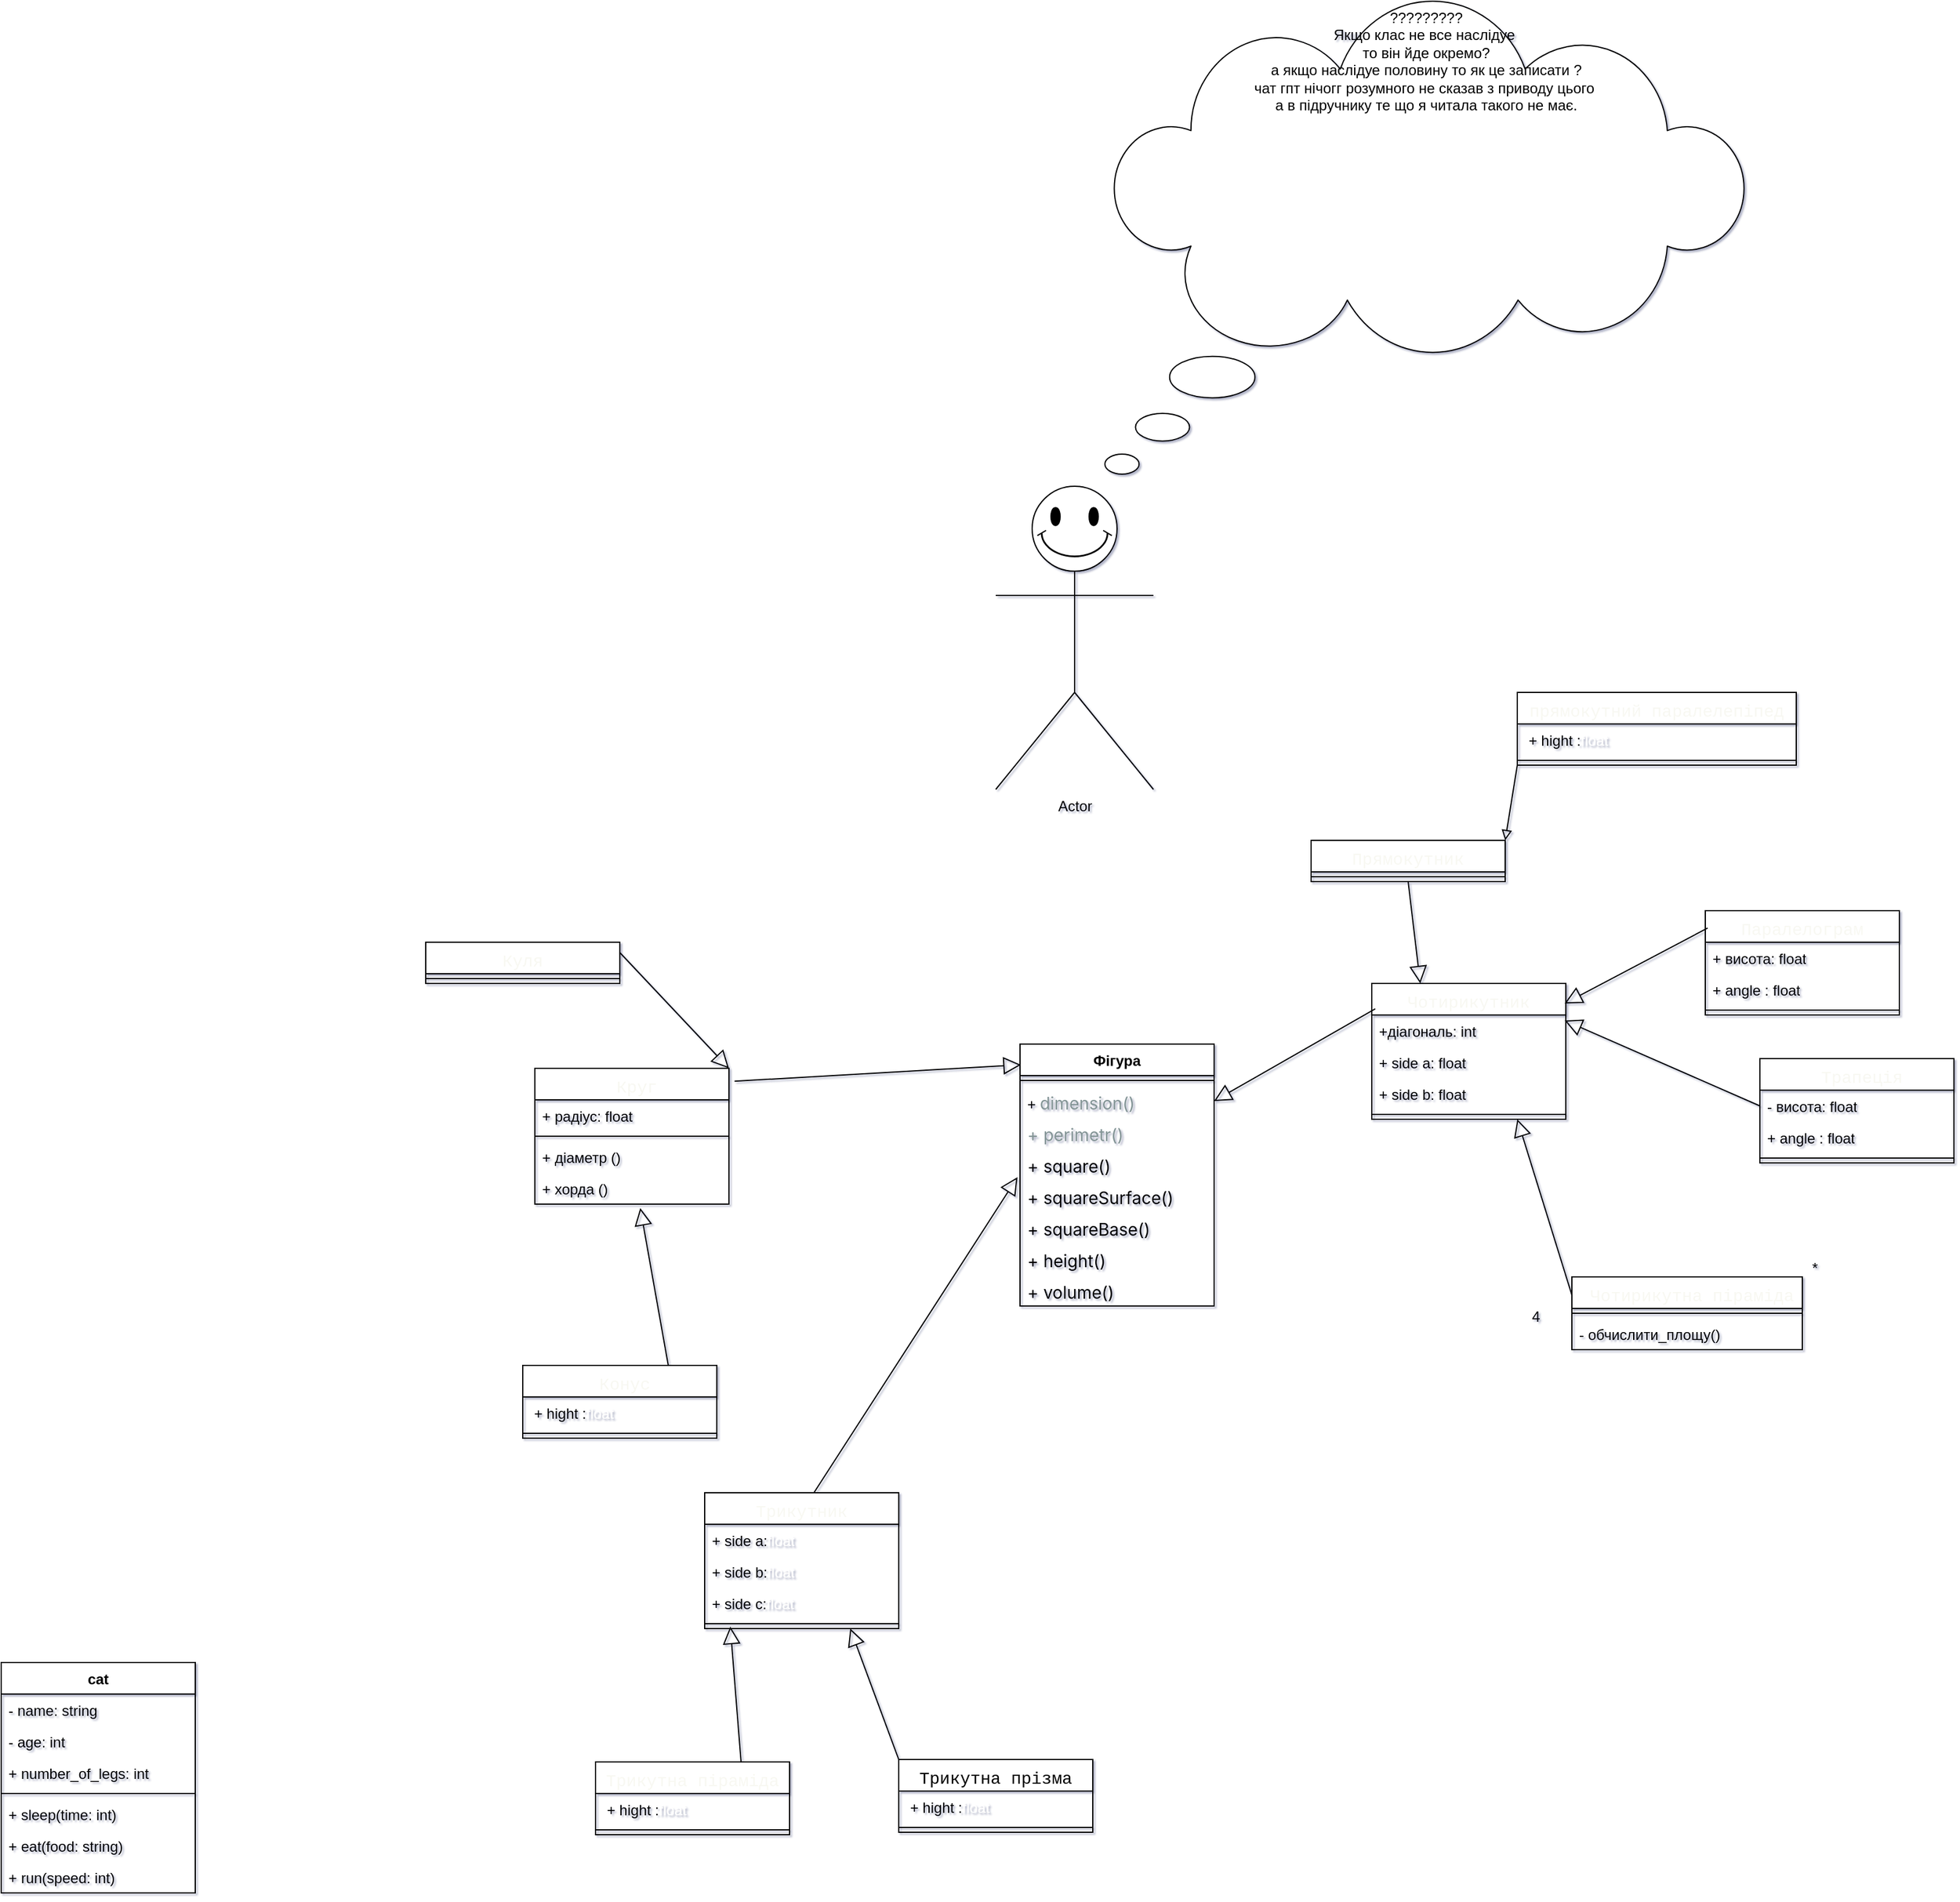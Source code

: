 <mxfile>
    <diagram id="_Sg7yad2vLofUPAoTkK8" name="Сторінка-1">
        <mxGraphModel dx="1008" dy="5432" grid="1" gridSize="10" guides="1" tooltips="1" connect="1" arrows="1" fold="1" page="1" pageScale="1" pageWidth="3300" pageHeight="4681" background="none" math="0" shadow="1">
            <root>
                <mxCell id="0"/>
                <mxCell id="1" parent="0"/>
                <mxCell id="X3dCt1bAQPcfjzqISJFX-5" value="cat" style="swimlane;fontStyle=1;align=center;verticalAlign=top;childLayout=stackLayout;horizontal=1;startSize=26;horizontalStack=0;resizeParent=1;resizeParentMax=0;resizeLast=0;collapsible=1;marginBottom=0;whiteSpace=wrap;html=1;" parent="1" vertex="1">
                    <mxGeometry x="80" y="110" width="160" height="190" as="geometry"/>
                </mxCell>
                <mxCell id="X3dCt1bAQPcfjzqISJFX-10" value="- name: string" style="text;strokeColor=none;fillColor=none;align=left;verticalAlign=top;spacingLeft=4;spacingRight=4;overflow=hidden;rotatable=0;points=[[0,0.5],[1,0.5]];portConstraint=eastwest;whiteSpace=wrap;html=1;" parent="X3dCt1bAQPcfjzqISJFX-5" vertex="1">
                    <mxGeometry y="26" width="160" height="26" as="geometry"/>
                </mxCell>
                <mxCell id="X3dCt1bAQPcfjzqISJFX-11" value="- age: int" style="text;strokeColor=none;fillColor=none;align=left;verticalAlign=top;spacingLeft=4;spacingRight=4;overflow=hidden;rotatable=0;points=[[0,0.5],[1,0.5]];portConstraint=eastwest;whiteSpace=wrap;html=1;" parent="X3dCt1bAQPcfjzqISJFX-5" vertex="1">
                    <mxGeometry y="52" width="160" height="26" as="geometry"/>
                </mxCell>
                <mxCell id="X3dCt1bAQPcfjzqISJFX-6" value="+ number_of_legs: int" style="text;strokeColor=none;fillColor=none;align=left;verticalAlign=top;spacingLeft=4;spacingRight=4;overflow=hidden;rotatable=0;points=[[0,0.5],[1,0.5]];portConstraint=eastwest;whiteSpace=wrap;html=1;" parent="X3dCt1bAQPcfjzqISJFX-5" vertex="1">
                    <mxGeometry y="78" width="160" height="26" as="geometry"/>
                </mxCell>
                <mxCell id="X3dCt1bAQPcfjzqISJFX-7" value="" style="line;strokeWidth=1;fillColor=none;align=left;verticalAlign=middle;spacingTop=-1;spacingLeft=3;spacingRight=3;rotatable=0;labelPosition=right;points=[];portConstraint=eastwest;strokeColor=inherit;" parent="X3dCt1bAQPcfjzqISJFX-5" vertex="1">
                    <mxGeometry y="104" width="160" height="8" as="geometry"/>
                </mxCell>
                <mxCell id="X3dCt1bAQPcfjzqISJFX-8" value="+ sleep(time: int)" style="text;strokeColor=none;fillColor=none;align=left;verticalAlign=top;spacingLeft=4;spacingRight=4;overflow=hidden;rotatable=0;points=[[0,0.5],[1,0.5]];portConstraint=eastwest;whiteSpace=wrap;html=1;" parent="X3dCt1bAQPcfjzqISJFX-5" vertex="1">
                    <mxGeometry y="112" width="160" height="26" as="geometry"/>
                </mxCell>
                <mxCell id="X3dCt1bAQPcfjzqISJFX-13" value="+ eat(food: string)" style="text;strokeColor=none;fillColor=none;align=left;verticalAlign=top;spacingLeft=4;spacingRight=4;overflow=hidden;rotatable=0;points=[[0,0.5],[1,0.5]];portConstraint=eastwest;whiteSpace=wrap;html=1;" parent="X3dCt1bAQPcfjzqISJFX-5" vertex="1">
                    <mxGeometry y="138" width="160" height="26" as="geometry"/>
                </mxCell>
                <mxCell id="X3dCt1bAQPcfjzqISJFX-14" value="+ run(speed: int)" style="text;strokeColor=none;fillColor=none;align=left;verticalAlign=top;spacingLeft=4;spacingRight=4;overflow=hidden;rotatable=0;points=[[0,0.5],[1,0.5]];portConstraint=eastwest;whiteSpace=wrap;html=1;" parent="X3dCt1bAQPcfjzqISJFX-5" vertex="1">
                    <mxGeometry y="164" width="160" height="26" as="geometry"/>
                </mxCell>
                <mxCell id="2Q48StHydP4_Kzu1SWOW-1" value="&lt;div style=&quot;color: rgb(248, 248, 242); font-family: Consolas, &amp;quot;Courier New&amp;quot;, monospace; font-weight: normal; font-size: 14px; line-height: 19px; white-space: pre;&quot;&gt;&lt;span&gt;Трикутник&lt;/span&gt;&lt;/div&gt;" style="swimlane;fontStyle=1;align=center;verticalAlign=top;childLayout=stackLayout;horizontal=1;startSize=26;horizontalStack=0;resizeParent=1;resizeParentMax=0;resizeLast=0;collapsible=1;marginBottom=0;whiteSpace=wrap;html=1;" parent="1" vertex="1">
                    <mxGeometry x="660" y="-30" width="160" height="112" as="geometry"/>
                </mxCell>
                <mxCell id="12" value="+ side a:&lt;span&gt;&lt;font style=&quot;color: light-dark(rgb(255, 255, 255), rgb(255, 255, 255));&quot;&gt;float&lt;/font&gt;&lt;/span&gt;" style="text;strokeColor=none;fillColor=none;align=left;verticalAlign=top;spacingLeft=4;spacingRight=4;overflow=hidden;rotatable=0;points=[[0,0.5],[1,0.5]];portConstraint=eastwest;whiteSpace=wrap;html=1;" vertex="1" parent="2Q48StHydP4_Kzu1SWOW-1">
                    <mxGeometry y="26" width="160" height="26" as="geometry"/>
                </mxCell>
                <mxCell id="14" value="+ side b:&lt;span&gt;&lt;font style=&quot;color: light-dark(rgb(255, 255, 255), rgb(255, 255, 255));&quot;&gt;float&lt;/font&gt;&lt;/span&gt;" style="text;strokeColor=none;fillColor=none;align=left;verticalAlign=top;spacingLeft=4;spacingRight=4;overflow=hidden;rotatable=0;points=[[0,0.5],[1,0.5]];portConstraint=eastwest;whiteSpace=wrap;html=1;" vertex="1" parent="2Q48StHydP4_Kzu1SWOW-1">
                    <mxGeometry y="52" width="160" height="26" as="geometry"/>
                </mxCell>
                <mxCell id="13" value="+ side c:&lt;span&gt;&lt;font style=&quot;color: light-dark(rgb(255, 255, 255), rgb(255, 255, 255));&quot;&gt;float&lt;/font&gt;&lt;/span&gt;" style="text;strokeColor=none;fillColor=none;align=left;verticalAlign=top;spacingLeft=4;spacingRight=4;overflow=hidden;rotatable=0;points=[[0,0.5],[1,0.5]];portConstraint=eastwest;whiteSpace=wrap;html=1;" vertex="1" parent="2Q48StHydP4_Kzu1SWOW-1">
                    <mxGeometry y="78" width="160" height="26" as="geometry"/>
                </mxCell>
                <mxCell id="2Q48StHydP4_Kzu1SWOW-5" value="" style="line;strokeWidth=1;fillColor=none;align=left;verticalAlign=middle;spacingTop=-1;spacingLeft=3;spacingRight=3;rotatable=0;labelPosition=right;points=[];portConstraint=eastwest;strokeColor=inherit;" parent="2Q48StHydP4_Kzu1SWOW-1" vertex="1">
                    <mxGeometry y="104" width="160" height="8" as="geometry"/>
                </mxCell>
                <mxCell id="2Q48StHydP4_Kzu1SWOW-9" value="&lt;div style=&quot;color: rgb(248, 248, 242); font-family: Consolas, &amp;quot;Courier New&amp;quot;, monospace; font-weight: normal; font-size: 14px; line-height: 19px; white-space: pre;&quot;&gt;&lt;span&gt;Трикутна піраміда&lt;/span&gt;&lt;/div&gt;" style="swimlane;fontStyle=1;align=center;verticalAlign=top;childLayout=stackLayout;horizontal=1;startSize=26;horizontalStack=0;resizeParent=1;resizeParentMax=0;resizeLast=0;collapsible=1;marginBottom=0;whiteSpace=wrap;html=1;" parent="1" vertex="1">
                    <mxGeometry x="570" y="192" width="160" height="60" as="geometry"/>
                </mxCell>
                <mxCell id="17" value="&amp;nbsp;+ hight :&lt;span&gt;&lt;font style=&quot;color: light-dark(rgb(255, 255, 255), rgb(255, 255, 255));&quot;&gt;float&lt;/font&gt;&lt;/span&gt;" style="text;strokeColor=none;fillColor=none;align=left;verticalAlign=top;spacingLeft=4;spacingRight=4;overflow=hidden;rotatable=0;points=[[0,0.5],[1,0.5]];portConstraint=eastwest;whiteSpace=wrap;html=1;" vertex="1" parent="2Q48StHydP4_Kzu1SWOW-9">
                    <mxGeometry y="26" width="160" height="26" as="geometry"/>
                </mxCell>
                <mxCell id="2Q48StHydP4_Kzu1SWOW-13" value="" style="line;strokeWidth=1;fillColor=none;align=left;verticalAlign=middle;spacingTop=-1;spacingLeft=3;spacingRight=3;rotatable=0;labelPosition=right;points=[];portConstraint=eastwest;strokeColor=inherit;" parent="2Q48StHydP4_Kzu1SWOW-9" vertex="1">
                    <mxGeometry y="52" width="160" height="8" as="geometry"/>
                </mxCell>
                <mxCell id="2Q48StHydP4_Kzu1SWOW-25" value="&lt;div style=&quot;color: rgb(248, 248, 242); font-family: Consolas, &amp;quot;Courier New&amp;quot;, monospace; font-weight: normal; font-size: 14px; line-height: 19px; white-space: pre;&quot;&gt;&lt;span&gt;Чотирикутник&lt;/span&gt;&lt;/div&gt;" style="swimlane;fontStyle=1;align=center;verticalAlign=top;childLayout=stackLayout;horizontal=1;startSize=26;horizontalStack=0;resizeParent=1;resizeParentMax=0;resizeLast=0;collapsible=1;marginBottom=0;whiteSpace=wrap;html=1;" parent="1" vertex="1">
                    <mxGeometry x="1210" y="-450" width="160" height="112" as="geometry"/>
                </mxCell>
                <mxCell id="Uq8sl64rgmxG7YQOc11U-35" value="+діагональ: int" style="text;strokeColor=none;fillColor=none;align=left;verticalAlign=top;spacingLeft=4;spacingRight=4;overflow=hidden;rotatable=0;points=[[0,0.5],[1,0.5]];portConstraint=eastwest;whiteSpace=wrap;html=1;" parent="2Q48StHydP4_Kzu1SWOW-25" vertex="1">
                    <mxGeometry y="26" width="160" height="26" as="geometry"/>
                </mxCell>
                <mxCell id="18" value="+ side a: float" style="text;strokeColor=none;fillColor=none;align=left;verticalAlign=top;spacingLeft=4;spacingRight=4;overflow=hidden;rotatable=0;points=[[0,0.5],[1,0.5]];portConstraint=eastwest;whiteSpace=wrap;html=1;" vertex="1" parent="2Q48StHydP4_Kzu1SWOW-25">
                    <mxGeometry y="52" width="160" height="26" as="geometry"/>
                </mxCell>
                <mxCell id="19" value="+ side b: float" style="text;strokeColor=none;fillColor=none;align=left;verticalAlign=top;spacingLeft=4;spacingRight=4;overflow=hidden;rotatable=0;points=[[0,0.5],[1,0.5]];portConstraint=eastwest;whiteSpace=wrap;html=1;" vertex="1" parent="2Q48StHydP4_Kzu1SWOW-25">
                    <mxGeometry y="78" width="160" height="26" as="geometry"/>
                </mxCell>
                <mxCell id="2Q48StHydP4_Kzu1SWOW-29" value="" style="line;strokeWidth=1;fillColor=none;align=left;verticalAlign=middle;spacingTop=-1;spacingLeft=3;spacingRight=3;rotatable=0;labelPosition=right;points=[];portConstraint=eastwest;strokeColor=inherit;" parent="2Q48StHydP4_Kzu1SWOW-25" vertex="1">
                    <mxGeometry y="104" width="160" height="8" as="geometry"/>
                </mxCell>
                <mxCell id="2Q48StHydP4_Kzu1SWOW-33" value="&lt;div style=&quot;color: rgb(248, 248, 242); font-family: Consolas, &amp;quot;Courier New&amp;quot;, monospace; font-weight: normal; font-size: 14px; line-height: 19px; white-space: pre;&quot;&gt;&lt;div style=&quot;line-height: 19px;&quot;&gt;&lt;span&gt;&amp;nbsp;Чотирикутна піраміда&lt;/span&gt;&lt;/div&gt;&lt;/div&gt;" style="swimlane;fontStyle=1;align=center;verticalAlign=top;childLayout=stackLayout;horizontal=1;startSize=26;horizontalStack=0;resizeParent=1;resizeParentMax=0;resizeLast=0;collapsible=1;marginBottom=0;whiteSpace=wrap;html=1;" parent="1" vertex="1">
                    <mxGeometry x="1375" y="-208" width="190" height="60" as="geometry"/>
                </mxCell>
                <mxCell id="2Q48StHydP4_Kzu1SWOW-37" value="" style="line;strokeWidth=1;fillColor=none;align=left;verticalAlign=middle;spacingTop=-1;spacingLeft=3;spacingRight=3;rotatable=0;labelPosition=right;points=[];portConstraint=eastwest;strokeColor=inherit;" parent="2Q48StHydP4_Kzu1SWOW-33" vertex="1">
                    <mxGeometry y="26" width="190" height="8" as="geometry"/>
                </mxCell>
                <mxCell id="2Q48StHydP4_Kzu1SWOW-40" value="- обчислити_площу()&amp;nbsp;" style="text;strokeColor=none;fillColor=none;align=left;verticalAlign=top;spacingLeft=4;spacingRight=4;overflow=hidden;rotatable=0;points=[[0,0.5],[1,0.5]];portConstraint=eastwest;whiteSpace=wrap;html=1;" parent="2Q48StHydP4_Kzu1SWOW-33" vertex="1">
                    <mxGeometry y="34" width="190" height="26" as="geometry"/>
                </mxCell>
                <mxCell id="2Q48StHydP4_Kzu1SWOW-41" value="&lt;div style=&quot;color: rgb(248, 248, 242); font-family: Consolas, &amp;quot;Courier New&amp;quot;, monospace; font-weight: normal; font-size: 14px; line-height: 19px; white-space: pre;&quot;&gt;&lt;div style=&quot;line-height: 19px;&quot;&gt;&lt;span&gt;Прямокутник&lt;/span&gt;&lt;/div&gt;&lt;/div&gt;" style="swimlane;fontStyle=1;align=center;verticalAlign=top;childLayout=stackLayout;horizontal=1;startSize=26;horizontalStack=0;resizeParent=1;resizeParentMax=0;resizeLast=0;collapsible=1;marginBottom=0;whiteSpace=wrap;html=1;" parent="1" vertex="1">
                    <mxGeometry x="1160" y="-568" width="160" height="34" as="geometry"/>
                </mxCell>
                <mxCell id="2Q48StHydP4_Kzu1SWOW-45" value="" style="line;strokeWidth=1;fillColor=none;align=left;verticalAlign=middle;spacingTop=-1;spacingLeft=3;spacingRight=3;rotatable=0;labelPosition=right;points=[];portConstraint=eastwest;strokeColor=inherit;" parent="2Q48StHydP4_Kzu1SWOW-41" vertex="1">
                    <mxGeometry y="26" width="160" height="8" as="geometry"/>
                </mxCell>
                <mxCell id="2Q48StHydP4_Kzu1SWOW-49" value="&lt;div style=&quot;color: rgb(248, 248, 242); font-family: Consolas, &amp;quot;Courier New&amp;quot;, monospace; font-weight: normal; font-size: 14px; line-height: 19px; white-space: pre;&quot;&gt;&lt;div style=&quot;line-height: 19px;&quot;&gt;&lt;div style=&quot;line-height: 19px;&quot;&gt;&lt;span&gt;&amp;nbsp;Трапеція&lt;/span&gt;&lt;/div&gt;&lt;/div&gt;&lt;/div&gt;" style="swimlane;fontStyle=1;align=center;verticalAlign=top;childLayout=stackLayout;horizontal=1;startSize=26;horizontalStack=0;resizeParent=1;resizeParentMax=0;resizeLast=0;collapsible=1;marginBottom=0;whiteSpace=wrap;html=1;" parent="1" vertex="1">
                    <mxGeometry x="1530" y="-388" width="160" height="86" as="geometry"/>
                </mxCell>
                <mxCell id="Uq8sl64rgmxG7YQOc11U-27" value="- висота: float" style="text;strokeColor=none;fillColor=none;align=left;verticalAlign=top;spacingLeft=4;spacingRight=4;overflow=hidden;rotatable=0;points=[[0,0.5],[1,0.5]];portConstraint=eastwest;whiteSpace=wrap;html=1;" parent="2Q48StHydP4_Kzu1SWOW-49" vertex="1">
                    <mxGeometry y="26" width="160" height="26" as="geometry"/>
                </mxCell>
                <mxCell id="23" value="+ angle : float" style="text;strokeColor=none;fillColor=none;align=left;verticalAlign=top;spacingLeft=4;spacingRight=4;overflow=hidden;rotatable=0;points=[[0,0.5],[1,0.5]];portConstraint=eastwest;whiteSpace=wrap;html=1;" vertex="1" parent="2Q48StHydP4_Kzu1SWOW-49">
                    <mxGeometry y="52" width="160" height="26" as="geometry"/>
                </mxCell>
                <mxCell id="2Q48StHydP4_Kzu1SWOW-53" value="" style="line;strokeWidth=1;fillColor=none;align=left;verticalAlign=middle;spacingTop=-1;spacingLeft=3;spacingRight=3;rotatable=0;labelPosition=right;points=[];portConstraint=eastwest;strokeColor=inherit;" parent="2Q48StHydP4_Kzu1SWOW-49" vertex="1">
                    <mxGeometry y="78" width="160" height="8" as="geometry"/>
                </mxCell>
                <mxCell id="2Q48StHydP4_Kzu1SWOW-57" value="&lt;div style=&quot;color: rgb(248, 248, 242); font-family: Consolas, &amp;quot;Courier New&amp;quot;, monospace; font-weight: normal; font-size: 14px; line-height: 19px; white-space: pre;&quot;&gt;&lt;div style=&quot;line-height: 19px;&quot;&gt;&lt;div style=&quot;line-height: 19px;&quot;&gt;&lt;div style=&quot;line-height: 19px;&quot;&gt;&lt;span&gt;Паралелограм&lt;/span&gt;&lt;/div&gt;&lt;/div&gt;&lt;/div&gt;&lt;/div&gt;" style="swimlane;fontStyle=1;align=center;verticalAlign=top;childLayout=stackLayout;horizontal=1;startSize=26;horizontalStack=0;resizeParent=1;resizeParentMax=0;resizeLast=0;collapsible=1;marginBottom=0;whiteSpace=wrap;html=1;" parent="1" vertex="1">
                    <mxGeometry x="1485" y="-510" width="160" height="86" as="geometry"/>
                </mxCell>
                <mxCell id="22" value="+ висота: float" style="text;strokeColor=none;fillColor=none;align=left;verticalAlign=top;spacingLeft=4;spacingRight=4;overflow=hidden;rotatable=0;points=[[0,0.5],[1,0.5]];portConstraint=eastwest;whiteSpace=wrap;html=1;" vertex="1" parent="2Q48StHydP4_Kzu1SWOW-57">
                    <mxGeometry y="26" width="160" height="26" as="geometry"/>
                </mxCell>
                <mxCell id="2Q48StHydP4_Kzu1SWOW-64" value="+ angle : float" style="text;strokeColor=none;fillColor=none;align=left;verticalAlign=top;spacingLeft=4;spacingRight=4;overflow=hidden;rotatable=0;points=[[0,0.5],[1,0.5]];portConstraint=eastwest;whiteSpace=wrap;html=1;" parent="2Q48StHydP4_Kzu1SWOW-57" vertex="1">
                    <mxGeometry y="52" width="160" height="26" as="geometry"/>
                </mxCell>
                <mxCell id="2Q48StHydP4_Kzu1SWOW-61" value="" style="line;strokeWidth=1;fillColor=none;align=left;verticalAlign=middle;spacingTop=-1;spacingLeft=3;spacingRight=3;rotatable=0;labelPosition=right;points=[];portConstraint=eastwest;strokeColor=inherit;" parent="2Q48StHydP4_Kzu1SWOW-57" vertex="1">
                    <mxGeometry y="78" width="160" height="8" as="geometry"/>
                </mxCell>
                <mxCell id="2Q48StHydP4_Kzu1SWOW-65" value="Фігура" style="swimlane;fontStyle=1;align=center;verticalAlign=top;childLayout=stackLayout;horizontal=1;startSize=26;horizontalStack=0;resizeParent=1;resizeParentMax=0;resizeLast=0;collapsible=1;marginBottom=0;whiteSpace=wrap;html=1;" parent="1" vertex="1">
                    <mxGeometry x="920" y="-400" width="160" height="216" as="geometry"/>
                </mxCell>
                <mxCell id="2Q48StHydP4_Kzu1SWOW-69" value="" style="line;strokeWidth=1;fillColor=none;align=left;verticalAlign=middle;spacingTop=-1;spacingLeft=3;spacingRight=3;rotatable=0;labelPosition=right;points=[];portConstraint=eastwest;strokeColor=inherit;" parent="2Q48StHydP4_Kzu1SWOW-65" vertex="1">
                    <mxGeometry y="26" width="160" height="8" as="geometry"/>
                </mxCell>
                <mxCell id="2Q48StHydP4_Kzu1SWOW-70" value="&lt;div&gt;+&amp;nbsp;&lt;span style=&quot;font-family: -apple-system, BlinkMacSystemFont, &amp;quot;Segoe WPC&amp;quot;, &amp;quot;Segoe UI&amp;quot;, system-ui, Ubuntu, &amp;quot;Droid Sans&amp;quot;, sans-serif; font-size: 14px; background-color: transparent; color: rgb(131, 148, 150);&quot;&gt;&lt;font style=&quot;color: light-dark(rgb(131, 148, 150), rgb(255, 255, 255));&quot;&gt;dimension&lt;/font&gt;&lt;/span&gt;&lt;span style=&quot;color: rgb(131, 148, 150); font-family: -apple-system, BlinkMacSystemFont, &amp;quot;Segoe WPC&amp;quot;, &amp;quot;Segoe UI&amp;quot;, system-ui, Ubuntu, &amp;quot;Droid Sans&amp;quot;, sans-serif; font-size: 14px; background-color: transparent;&quot;&gt;()&lt;/span&gt;&lt;/div&gt;&lt;div&gt;&lt;br&gt;&lt;/div&gt;" style="text;strokeColor=none;fillColor=none;align=left;verticalAlign=top;spacingLeft=4;spacingRight=4;overflow=hidden;rotatable=0;points=[[0,0.5],[1,0.5]];portConstraint=eastwest;whiteSpace=wrap;html=1;" parent="2Q48StHydP4_Kzu1SWOW-65" vertex="1">
                    <mxGeometry y="34" width="160" height="26" as="geometry"/>
                </mxCell>
                <mxCell id="2" value="&lt;div&gt;&lt;span style=&quot;font-family: -apple-system, BlinkMacSystemFont, &amp;quot;Segoe WPC&amp;quot;, &amp;quot;Segoe UI&amp;quot;, system-ui, Ubuntu, &amp;quot;Droid Sans&amp;quot;, sans-serif; font-size: 14px;&quot;&gt;&lt;font style=&quot;color: light-dark(rgb(131, 148, 150), rgb(255, 255, 255));&quot;&gt;+ perimetr()&lt;/font&gt;&lt;/span&gt;&lt;/div&gt;" style="text;strokeColor=none;fillColor=none;align=left;verticalAlign=top;spacingLeft=4;spacingRight=4;overflow=hidden;rotatable=0;points=[[0,0.5],[1,0.5]];portConstraint=eastwest;whiteSpace=wrap;html=1;" vertex="1" parent="2Q48StHydP4_Kzu1SWOW-65">
                    <mxGeometry y="60" width="160" height="26" as="geometry"/>
                </mxCell>
                <mxCell id="3" value="&lt;div&gt;&lt;span style=&quot;font-family: -apple-system, BlinkMacSystemFont, &amp;quot;Segoe WPC&amp;quot;, &amp;quot;Segoe UI&amp;quot;, system-ui, Ubuntu, &amp;quot;Droid Sans&amp;quot;, sans-serif; font-size: 14px;&quot;&gt;+&amp;nbsp;&lt;span style=&quot;&quot;&gt;square&lt;/span&gt;()&lt;/span&gt;&lt;/div&gt;" style="text;strokeColor=none;fillColor=none;align=left;verticalAlign=top;spacingLeft=4;spacingRight=4;overflow=hidden;rotatable=0;points=[[0,0.5],[1,0.5]];portConstraint=eastwest;whiteSpace=wrap;html=1;fontColor=light-dark(#000000,#FFFFFF);" vertex="1" parent="2Q48StHydP4_Kzu1SWOW-65">
                    <mxGeometry y="86" width="160" height="26" as="geometry"/>
                </mxCell>
                <mxCell id="4" value="&lt;div&gt;&lt;span style=&quot;font-family: -apple-system, BlinkMacSystemFont, &amp;quot;Segoe WPC&amp;quot;, &amp;quot;Segoe UI&amp;quot;, system-ui, Ubuntu, &amp;quot;Droid Sans&amp;quot;, sans-serif; font-size: 14px;&quot;&gt;&lt;font style=&quot;color: light-dark(rgb(0, 0, 0), rgb(255, 255, 255));&quot;&gt;+&amp;nbsp;&lt;span style=&quot;&quot;&gt;squareSurface&lt;/span&gt;()&lt;/font&gt;&lt;/span&gt;&lt;/div&gt;" style="text;strokeColor=none;fillColor=none;align=left;verticalAlign=top;spacingLeft=4;spacingRight=4;overflow=hidden;rotatable=0;points=[[0,0.5],[1,0.5]];portConstraint=eastwest;whiteSpace=wrap;html=1;fontColor=light-dark(#000000,#FFFFFF);" vertex="1" parent="2Q48StHydP4_Kzu1SWOW-65">
                    <mxGeometry y="112" width="160" height="26" as="geometry"/>
                </mxCell>
                <mxCell id="5" value="&lt;div&gt;&lt;span style=&quot;font-family: -apple-system, BlinkMacSystemFont, &amp;quot;Segoe WPC&amp;quot;, &amp;quot;Segoe UI&amp;quot;, system-ui, Ubuntu, &amp;quot;Droid Sans&amp;quot;, sans-serif; font-size: 14px;&quot;&gt;+&amp;nbsp;&lt;span style=&quot;&quot;&gt;squareBase&lt;/span&gt;()&lt;/span&gt;&lt;/div&gt;" style="text;strokeColor=none;fillColor=none;align=left;verticalAlign=top;spacingLeft=4;spacingRight=4;overflow=hidden;rotatable=0;points=[[0,0.5],[1,0.5]];portConstraint=eastwest;whiteSpace=wrap;html=1;fontColor=light-dark(#000000,#FFFFFF);" vertex="1" parent="2Q48StHydP4_Kzu1SWOW-65">
                    <mxGeometry y="138" width="160" height="26" as="geometry"/>
                </mxCell>
                <mxCell id="6" value="&lt;div&gt;&lt;span style=&quot;font-family: -apple-system, BlinkMacSystemFont, &amp;quot;Segoe WPC&amp;quot;, &amp;quot;Segoe UI&amp;quot;, system-ui, Ubuntu, &amp;quot;Droid Sans&amp;quot;, sans-serif; font-size: 14px;&quot;&gt;+&amp;nbsp;&lt;span style=&quot;&quot;&gt;height&lt;/span&gt;()&lt;/span&gt;&lt;/div&gt;" style="text;strokeColor=none;fillColor=none;align=left;verticalAlign=top;spacingLeft=4;spacingRight=4;overflow=hidden;rotatable=0;points=[[0,0.5],[1,0.5]];portConstraint=eastwest;whiteSpace=wrap;html=1;fontColor=light-dark(#000000,#FFFFFF);" vertex="1" parent="2Q48StHydP4_Kzu1SWOW-65">
                    <mxGeometry y="164" width="160" height="26" as="geometry"/>
                </mxCell>
                <mxCell id="7" value="&lt;div&gt;&lt;span style=&quot;font-family: -apple-system, BlinkMacSystemFont, &amp;quot;Segoe WPC&amp;quot;, &amp;quot;Segoe UI&amp;quot;, system-ui, Ubuntu, &amp;quot;Droid Sans&amp;quot;, sans-serif; font-size: 14px;&quot;&gt;+&amp;nbsp;&lt;span style=&quot;&quot;&gt;volume&lt;/span&gt;()&lt;/span&gt;&lt;/div&gt;" style="text;strokeColor=none;fillColor=none;align=left;verticalAlign=top;spacingLeft=4;spacingRight=4;overflow=hidden;rotatable=0;points=[[0,0.5],[1,0.5]];portConstraint=eastwest;whiteSpace=wrap;html=1;fontColor=light-dark(#000000,#FFFFFF);" vertex="1" parent="2Q48StHydP4_Kzu1SWOW-65">
                    <mxGeometry y="190" width="160" height="26" as="geometry"/>
                </mxCell>
                <mxCell id="Uq8sl64rgmxG7YQOc11U-4" value="&lt;div style=&quot;color: rgb(248, 248, 242); font-family: Consolas, &amp;quot;Courier New&amp;quot;, monospace; font-weight: normal; font-size: 14px; line-height: 19px; white-space: pre;&quot;&gt;&lt;div style=&quot;line-height: 19px;&quot;&gt;&lt;span&gt;&amp;nbsp;Круг&lt;/span&gt;&lt;/div&gt;&lt;/div&gt;" style="swimlane;fontStyle=1;align=center;verticalAlign=top;childLayout=stackLayout;horizontal=1;startSize=26;horizontalStack=0;resizeParent=1;resizeParentMax=0;resizeLast=0;collapsible=1;marginBottom=0;whiteSpace=wrap;html=1;" parent="1" vertex="1">
                    <mxGeometry x="520" y="-380" width="160" height="112" as="geometry"/>
                </mxCell>
                <mxCell id="Uq8sl64rgmxG7YQOc11U-29" value="+ радіус: float" style="text;strokeColor=none;fillColor=none;align=left;verticalAlign=top;spacingLeft=4;spacingRight=4;overflow=hidden;rotatable=0;points=[[0,0.5],[1,0.5]];portConstraint=eastwest;whiteSpace=wrap;html=1;" parent="Uq8sl64rgmxG7YQOc11U-4" vertex="1">
                    <mxGeometry y="26" width="160" height="26" as="geometry"/>
                </mxCell>
                <mxCell id="Uq8sl64rgmxG7YQOc11U-5" value="" style="line;strokeWidth=1;fillColor=none;align=left;verticalAlign=middle;spacingTop=-1;spacingLeft=3;spacingRight=3;rotatable=0;labelPosition=right;points=[];portConstraint=eastwest;strokeColor=inherit;" parent="Uq8sl64rgmxG7YQOc11U-4" vertex="1">
                    <mxGeometry y="52" width="160" height="8" as="geometry"/>
                </mxCell>
                <mxCell id="Uq8sl64rgmxG7YQOc11U-30" value="+ діаметр ()&lt;div&gt;&lt;br&gt;&lt;/div&gt;" style="text;strokeColor=none;fillColor=none;align=left;verticalAlign=top;spacingLeft=4;spacingRight=4;overflow=hidden;rotatable=0;points=[[0,0.5],[1,0.5]];portConstraint=eastwest;whiteSpace=wrap;html=1;" parent="Uq8sl64rgmxG7YQOc11U-4" vertex="1">
                    <mxGeometry y="60" width="160" height="26" as="geometry"/>
                </mxCell>
                <mxCell id="Uq8sl64rgmxG7YQOc11U-31" value="+ хорда ()" style="text;strokeColor=none;fillColor=none;align=left;verticalAlign=top;spacingLeft=4;spacingRight=4;overflow=hidden;rotatable=0;points=[[0,0.5],[1,0.5]];portConstraint=eastwest;whiteSpace=wrap;html=1;" parent="Uq8sl64rgmxG7YQOc11U-4" vertex="1">
                    <mxGeometry y="86" width="160" height="26" as="geometry"/>
                </mxCell>
                <mxCell id="Uq8sl64rgmxG7YQOc11U-7" value="&lt;div style=&quot;color: rgb(248, 248, 242); font-family: Consolas, &amp;quot;Courier New&amp;quot;, monospace; font-weight: normal; font-size: 14px; line-height: 19px; white-space: pre;&quot;&gt;&lt;div style=&quot;line-height: 19px;&quot;&gt;&lt;span&gt;Куля&lt;/span&gt;&lt;/div&gt;&lt;/div&gt;" style="swimlane;fontStyle=1;align=center;verticalAlign=top;childLayout=stackLayout;horizontal=1;startSize=26;horizontalStack=0;resizeParent=1;resizeParentMax=0;resizeLast=0;collapsible=1;marginBottom=0;whiteSpace=wrap;html=1;" parent="1" vertex="1">
                    <mxGeometry x="430" y="-484" width="160" height="34" as="geometry"/>
                </mxCell>
                <mxCell id="Uq8sl64rgmxG7YQOc11U-8" value="" style="line;strokeWidth=1;fillColor=none;align=left;verticalAlign=middle;spacingTop=-1;spacingLeft=3;spacingRight=3;rotatable=0;labelPosition=right;points=[];portConstraint=eastwest;strokeColor=inherit;" parent="Uq8sl64rgmxG7YQOc11U-7" vertex="1">
                    <mxGeometry y="26" width="160" height="8" as="geometry"/>
                </mxCell>
                <mxCell id="Uq8sl64rgmxG7YQOc11U-10" value="&lt;div style=&quot;color: rgb(248, 248, 242); font-family: Consolas, &amp;quot;Courier New&amp;quot;, monospace; font-weight: normal; font-size: 14px; line-height: 19px; white-space: pre;&quot;&gt;&lt;div style=&quot;line-height: 19px;&quot;&gt;&lt;span&gt;&amp;nbsp;Конус&lt;/span&gt;&lt;/div&gt;&lt;/div&gt;" style="swimlane;fontStyle=1;align=center;verticalAlign=top;childLayout=stackLayout;horizontal=1;startSize=26;horizontalStack=0;resizeParent=1;resizeParentMax=0;resizeLast=0;collapsible=1;marginBottom=0;whiteSpace=wrap;html=1;" parent="1" vertex="1">
                    <mxGeometry x="510" y="-135" width="160" height="60" as="geometry"/>
                </mxCell>
                <mxCell id="32" value="&amp;nbsp;+ hight :&lt;span&gt;&lt;font style=&quot;color: light-dark(rgb(255, 255, 255), rgb(255, 255, 255));&quot;&gt;float&lt;/font&gt;&lt;/span&gt;" style="text;strokeColor=none;fillColor=none;align=left;verticalAlign=top;spacingLeft=4;spacingRight=4;overflow=hidden;rotatable=0;points=[[0,0.5],[1,0.5]];portConstraint=eastwest;whiteSpace=wrap;html=1;" vertex="1" parent="Uq8sl64rgmxG7YQOc11U-10">
                    <mxGeometry y="26" width="160" height="26" as="geometry"/>
                </mxCell>
                <mxCell id="Uq8sl64rgmxG7YQOc11U-11" value="" style="line;strokeWidth=1;fillColor=none;align=left;verticalAlign=middle;spacingTop=-1;spacingLeft=3;spacingRight=3;rotatable=0;labelPosition=right;points=[];portConstraint=eastwest;strokeColor=inherit;" parent="Uq8sl64rgmxG7YQOc11U-10" vertex="1">
                    <mxGeometry y="52" width="160" height="8" as="geometry"/>
                </mxCell>
                <mxCell id="Uq8sl64rgmxG7YQOc11U-45" value="*" style="text;html=1;align=center;verticalAlign=middle;resizable=0;points=[];autosize=1;strokeColor=none;fillColor=none;" parent="1" vertex="1">
                    <mxGeometry x="1560" y="-230" width="30" height="30" as="geometry"/>
                </mxCell>
                <mxCell id="o2USVsEQMc7IrGL10RwW-3" value="4" style="text;html=1;align=center;verticalAlign=middle;resizable=0;points=[];autosize=1;strokeColor=none;fillColor=none;" parent="1" vertex="1">
                    <mxGeometry x="1330" y="-190" width="30" height="30" as="geometry"/>
                </mxCell>
                <mxCell id="o2USVsEQMc7IrGL10RwW-17" value="Actor" style="shape=umlActor;verticalLabelPosition=bottom;verticalAlign=top;html=1;" parent="1" vertex="1">
                    <mxGeometry x="900" y="-850" width="130" height="240" as="geometry"/>
                </mxCell>
                <mxCell id="o2USVsEQMc7IrGL10RwW-19" value="" style="verticalLabelPosition=bottom;verticalAlign=top;html=1;shape=mxgraph.basic.smiley" parent="1" vertex="1">
                    <mxGeometry x="930" y="-860" width="70" height="70" as="geometry"/>
                </mxCell>
                <mxCell id="o2USVsEQMc7IrGL10RwW-26" value="&lt;span style=&quot;text-wrap-mode: nowrap;&quot;&gt;?????????&lt;/span&gt;&lt;div style=&quot;text-wrap-mode: nowrap;&quot;&gt;Якщо клас не все наслідуе&amp;nbsp;&lt;/div&gt;&lt;div style=&quot;text-wrap-mode: nowrap;&quot;&gt;то він йде окремо?&lt;/div&gt;&lt;div style=&quot;text-wrap-mode: nowrap;&quot;&gt;а якщо наслідуе половину то як це записати ?&lt;/div&gt;&lt;div style=&quot;text-wrap-mode: nowrap;&quot;&gt;чат гпт нічогг розумного не сказав з приводу цього&amp;nbsp;&lt;/div&gt;&lt;div style=&quot;text-wrap-mode: nowrap;&quot;&gt;а в підручнику те що я читала такого не має.&lt;/div&gt;" style="whiteSpace=wrap;html=1;shape=mxgraph.basic.cloud_callout;verticalAlign=top;labelBackgroundColor=none;" parent="1" vertex="1">
                    <mxGeometry x="990" y="-1260" width="530" height="390" as="geometry"/>
                </mxCell>
                <mxCell id="o2USVsEQMc7IrGL10RwW-7" value="" style="endArrow=block;html=1;endSize=12;startArrow=none;startSize=14;startFill=0;align=left;verticalAlign=bottom;rounded=0;exitX=0.563;exitY=0;exitDx=0;exitDy=0;entryX=-0.013;entryY=0.915;entryDx=0;entryDy=0;entryPerimeter=0;endFill=0;exitPerimeter=0;" parent="1" source="2Q48StHydP4_Kzu1SWOW-1" target="3" edge="1">
                    <mxGeometry x="-0.818" y="30" relative="1" as="geometry">
                        <mxPoint x="730" y="-17" as="sourcePoint"/>
                        <mxPoint x="950" y="-320" as="targetPoint"/>
                        <mxPoint as="offset"/>
                    </mxGeometry>
                </mxCell>
                <mxCell id="16" value="" style="endArrow=block;html=1;endSize=12;startArrow=none;startSize=14;startFill=0;align=left;verticalAlign=bottom;rounded=0;exitX=0.75;exitY=0;exitDx=0;exitDy=0;entryX=0.132;entryY=0.795;entryDx=0;entryDy=0;entryPerimeter=0;endFill=0;" edge="1" parent="1" source="2Q48StHydP4_Kzu1SWOW-9" target="2Q48StHydP4_Kzu1SWOW-5">
                    <mxGeometry x="-0.818" y="30" relative="1" as="geometry">
                        <mxPoint x="700" y="370" as="sourcePoint"/>
                        <mxPoint x="868" y="110" as="targetPoint"/>
                        <mxPoint as="offset"/>
                    </mxGeometry>
                </mxCell>
                <mxCell id="25" value="" style="endArrow=block;html=1;endSize=12;startArrow=none;startSize=14;startFill=0;align=left;verticalAlign=bottom;rounded=0;exitX=0.018;exitY=0.187;exitDx=0;exitDy=0;entryX=1;entryY=0.5;entryDx=0;entryDy=0;endFill=0;exitPerimeter=0;" edge="1" parent="1" source="2Q48StHydP4_Kzu1SWOW-25" target="2Q48StHydP4_Kzu1SWOW-70">
                    <mxGeometry x="-0.818" y="30" relative="1" as="geometry">
                        <mxPoint x="1405" y="-236" as="sourcePoint"/>
                        <mxPoint x="1110" y="-331" as="targetPoint"/>
                        <mxPoint as="offset"/>
                    </mxGeometry>
                </mxCell>
                <mxCell id="26" value="" style="endArrow=block;html=1;endSize=12;startArrow=none;startSize=14;startFill=0;align=left;verticalAlign=bottom;rounded=0;entryX=0.25;entryY=0;entryDx=0;entryDy=0;endFill=0;exitX=0.5;exitY=1;exitDx=0;exitDy=0;" edge="1" parent="1" source="2Q48StHydP4_Kzu1SWOW-41" target="2Q48StHydP4_Kzu1SWOW-25">
                    <mxGeometry x="-0.818" y="30" relative="1" as="geometry">
                        <mxPoint x="1200" y="-510" as="sourcePoint"/>
                        <mxPoint x="1050" y="-400" as="targetPoint"/>
                        <mxPoint as="offset"/>
                    </mxGeometry>
                </mxCell>
                <mxCell id="27" value="" style="endArrow=block;html=1;endSize=12;startArrow=none;startSize=14;startFill=0;align=left;verticalAlign=bottom;rounded=0;endFill=0;entryX=0.994;entryY=0.147;entryDx=0;entryDy=0;entryPerimeter=0;exitX=0.012;exitY=0.167;exitDx=0;exitDy=0;exitPerimeter=0;" edge="1" parent="1" source="2Q48StHydP4_Kzu1SWOW-57" target="2Q48StHydP4_Kzu1SWOW-25">
                    <mxGeometry x="-0.818" y="30" relative="1" as="geometry">
                        <mxPoint x="1460" y="-550" as="sourcePoint"/>
                        <mxPoint x="1420" y="-470" as="targetPoint"/>
                        <mxPoint as="offset"/>
                    </mxGeometry>
                </mxCell>
                <mxCell id="28" value="" style="endArrow=block;html=1;endSize=12;startArrow=none;startSize=14;startFill=0;align=left;verticalAlign=bottom;rounded=0;endFill=0;entryX=0.994;entryY=0.174;entryDx=0;entryDy=0;entryPerimeter=0;exitX=0;exitY=0.5;exitDx=0;exitDy=0;" edge="1" parent="1" source="Uq8sl64rgmxG7YQOc11U-27" target="Uq8sl64rgmxG7YQOc11U-35">
                    <mxGeometry x="-0.818" y="30" relative="1" as="geometry">
                        <mxPoint x="1497" y="-486" as="sourcePoint"/>
                        <mxPoint x="1379" y="-424" as="targetPoint"/>
                        <mxPoint as="offset"/>
                    </mxGeometry>
                </mxCell>
                <mxCell id="30" value="" style="endArrow=block;html=1;endSize=12;startArrow=none;startSize=14;startFill=0;align=left;verticalAlign=bottom;rounded=0;exitX=1.029;exitY=0.095;exitDx=0;exitDy=0;entryX=0.005;entryY=0.079;entryDx=0;entryDy=0;entryPerimeter=0;endFill=0;exitPerimeter=0;" edge="1" parent="1" source="Uq8sl64rgmxG7YQOc11U-4" target="2Q48StHydP4_Kzu1SWOW-65">
                    <mxGeometry x="-0.818" y="30" relative="1" as="geometry">
                        <mxPoint x="662" y="-142" as="sourcePoint"/>
                        <mxPoint x="920" y="-302" as="targetPoint"/>
                        <mxPoint as="offset"/>
                    </mxGeometry>
                </mxCell>
                <mxCell id="31" value="" style="endArrow=block;html=1;endSize=12;startArrow=none;startSize=14;startFill=0;align=left;verticalAlign=bottom;rounded=0;exitX=1;exitY=0.25;exitDx=0;exitDy=0;entryX=1;entryY=0;entryDx=0;entryDy=0;endFill=0;" edge="1" parent="1" source="Uq8sl64rgmxG7YQOc11U-7" target="Uq8sl64rgmxG7YQOc11U-4">
                    <mxGeometry x="-0.818" y="30" relative="1" as="geometry">
                        <mxPoint x="695" y="-357" as="sourcePoint"/>
                        <mxPoint x="931" y="-373" as="targetPoint"/>
                        <mxPoint as="offset"/>
                    </mxGeometry>
                </mxCell>
                <mxCell id="29" value="" style="endArrow=block;html=1;endSize=12;startArrow=none;startSize=14;startFill=0;align=left;verticalAlign=bottom;rounded=0;exitX=0.75;exitY=0;exitDx=0;exitDy=0;endFill=0;entryX=0.543;entryY=1.123;entryDx=0;entryDy=0;entryPerimeter=0;" edge="1" parent="1" source="Uq8sl64rgmxG7YQOc11U-10" target="Uq8sl64rgmxG7YQOc11U-31">
                    <mxGeometry x="-0.818" y="30" relative="1" as="geometry">
                        <mxPoint x="708.08" y="-63.87" as="sourcePoint"/>
                        <mxPoint x="680" y="-250" as="targetPoint"/>
                        <mxPoint as="offset"/>
                    </mxGeometry>
                </mxCell>
                <mxCell id="40" style="edgeStyle=none;html=1;exitX=0;exitY=1;exitDx=0;exitDy=0;endArrow=block;endFill=0;entryX=1;entryY=0;entryDx=0;entryDy=0;" edge="1" parent="1" source="34" target="2Q48StHydP4_Kzu1SWOW-41">
                    <mxGeometry relative="1" as="geometry">
                        <mxPoint x="1260" y="-570" as="targetPoint"/>
                    </mxGeometry>
                </mxCell>
                <mxCell id="34" value="&lt;div style=&quot;font-family: Consolas, &amp;quot;Courier New&amp;quot;, monospace; font-weight: normal; line-height: 19px; white-space: pre;&quot;&gt;&lt;font style=&quot;color: light-dark(rgb(248, 248, 242), rgb(255, 255, 255)); font-size: 14px;&quot;&gt;прямокутний паралелепіпед&lt;/font&gt;&lt;/div&gt;" style="swimlane;fontStyle=1;align=center;verticalAlign=top;childLayout=stackLayout;horizontal=1;startSize=26;horizontalStack=0;resizeParent=1;resizeParentMax=0;resizeLast=0;collapsible=1;marginBottom=0;whiteSpace=wrap;html=1;" vertex="1" parent="1">
                    <mxGeometry x="1330" y="-690" width="230" height="60" as="geometry"/>
                </mxCell>
                <mxCell id="35" value="&amp;nbsp;+ hight :&lt;span&gt;&lt;font style=&quot;color: light-dark(rgb(255, 255, 255), rgb(255, 255, 255));&quot;&gt;float&lt;/font&gt;&lt;/span&gt;" style="text;strokeColor=none;fillColor=none;align=left;verticalAlign=top;spacingLeft=4;spacingRight=4;overflow=hidden;rotatable=0;points=[[0,0.5],[1,0.5]];portConstraint=eastwest;whiteSpace=wrap;html=1;" vertex="1" parent="34">
                    <mxGeometry y="26" width="230" height="26" as="geometry"/>
                </mxCell>
                <mxCell id="36" value="" style="line;strokeWidth=1;fillColor=none;align=left;verticalAlign=middle;spacingTop=-1;spacingLeft=3;spacingRight=3;rotatable=0;labelPosition=right;points=[];portConstraint=eastwest;strokeColor=inherit;" vertex="1" parent="34">
                    <mxGeometry y="52" width="230" height="8" as="geometry"/>
                </mxCell>
                <mxCell id="41" value="&lt;div style=&quot;font-family: Consolas, &amp;quot;Courier New&amp;quot;, monospace; font-weight: normal; font-size: 14px; line-height: 19px; white-space: pre;&quot;&gt;Трикутна прізма&lt;/div&gt;" style="swimlane;fontStyle=1;align=center;verticalAlign=top;childLayout=stackLayout;horizontal=1;startSize=26;horizontalStack=0;resizeParent=1;resizeParentMax=0;resizeLast=0;collapsible=1;marginBottom=0;whiteSpace=wrap;html=1;" vertex="1" parent="1">
                    <mxGeometry x="820" y="190" width="160" height="60" as="geometry"/>
                </mxCell>
                <mxCell id="42" value="&amp;nbsp;+ hight :&lt;span&gt;&lt;font style=&quot;color: light-dark(rgb(255, 255, 255), rgb(255, 255, 255));&quot;&gt;float&lt;/font&gt;&lt;/span&gt;" style="text;strokeColor=none;fillColor=none;align=left;verticalAlign=top;spacingLeft=4;spacingRight=4;overflow=hidden;rotatable=0;points=[[0,0.5],[1,0.5]];portConstraint=eastwest;whiteSpace=wrap;html=1;" vertex="1" parent="41">
                    <mxGeometry y="26" width="160" height="26" as="geometry"/>
                </mxCell>
                <mxCell id="43" value="" style="line;strokeWidth=1;fillColor=none;align=left;verticalAlign=middle;spacingTop=-1;spacingLeft=3;spacingRight=3;rotatable=0;labelPosition=right;points=[];portConstraint=eastwest;strokeColor=inherit;" vertex="1" parent="41">
                    <mxGeometry y="52" width="160" height="8" as="geometry"/>
                </mxCell>
                <mxCell id="44" value="" style="endArrow=block;html=1;endSize=12;startArrow=none;startSize=14;startFill=0;align=left;verticalAlign=bottom;rounded=0;exitX=0;exitY=0;exitDx=0;exitDy=0;entryX=0.75;entryY=1;entryDx=0;entryDy=0;endFill=0;" edge="1" parent="1" source="41" target="2Q48StHydP4_Kzu1SWOW-1">
                    <mxGeometry x="-0.818" y="30" relative="1" as="geometry">
                        <mxPoint x="700" y="202" as="sourcePoint"/>
                        <mxPoint x="691" y="90" as="targetPoint"/>
                        <mxPoint as="offset"/>
                    </mxGeometry>
                </mxCell>
                <mxCell id="24" value="" style="endArrow=block;html=1;endSize=12;startArrow=none;startSize=14;startFill=0;align=left;verticalAlign=bottom;rounded=0;exitX=0;exitY=0.25;exitDx=0;exitDy=0;entryX=0.75;entryY=1;entryDx=0;entryDy=0;endFill=0;" edge="1" parent="1" source="2Q48StHydP4_Kzu1SWOW-33" target="2Q48StHydP4_Kzu1SWOW-25">
                    <mxGeometry x="-0.818" y="30" relative="1" as="geometry">
                        <mxPoint x="912" y="-28" as="sourcePoint"/>
                        <mxPoint x="1080" y="-288" as="targetPoint"/>
                        <mxPoint as="offset"/>
                    </mxGeometry>
                </mxCell>
            </root>
        </mxGraphModel>
    </diagram>
</mxfile>